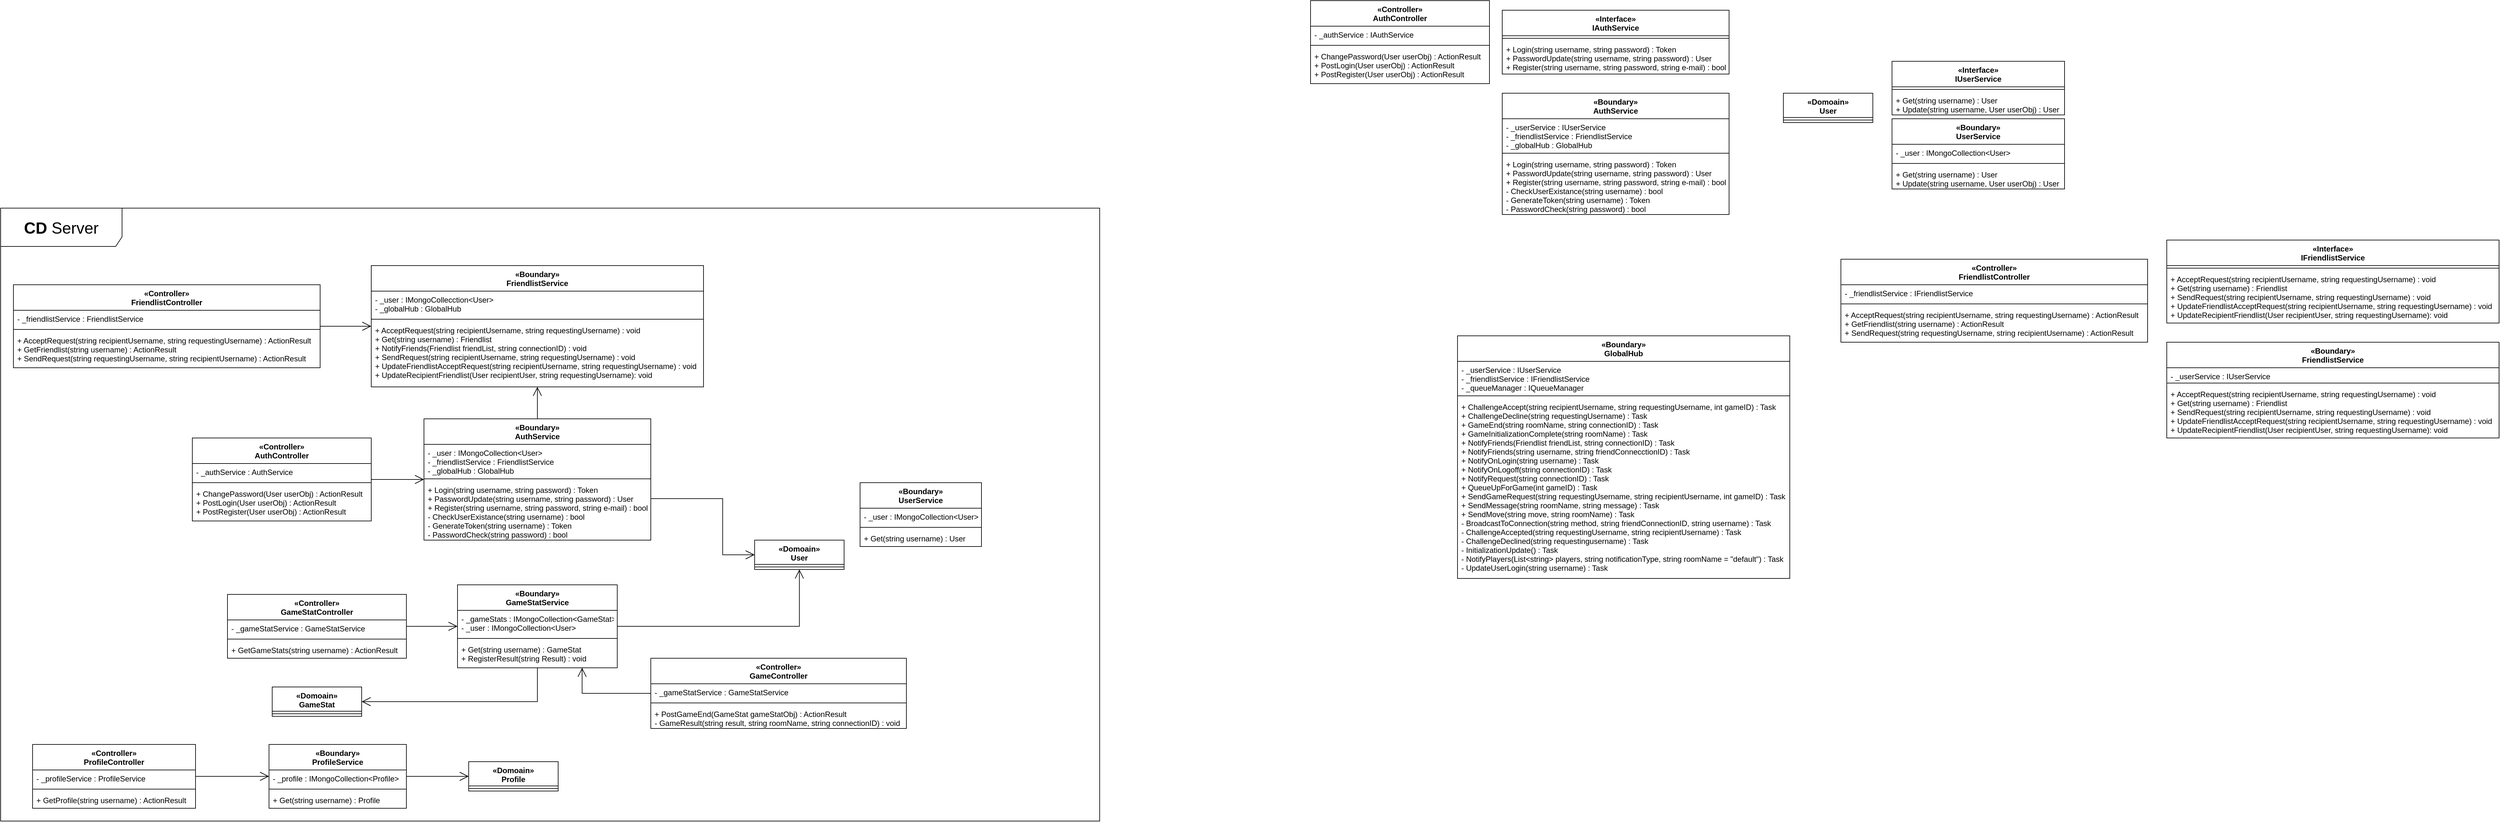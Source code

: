 <mxfile version="14.4.3" type="device"><diagram id="aiWQKzfk-25Vb9XTwDu_" name="Page-1"><mxGraphModel dx="1673" dy="2183" grid="1" gridSize="10" guides="1" tooltips="1" connect="1" arrows="1" fold="1" page="1" pageScale="1" pageWidth="827" pageHeight="1169" math="0" shadow="0"><root><mxCell id="0"/><mxCell id="1" parent="0"/><mxCell id="Wama-zMKE1m4qiWnkAwB-156" value="&lt;font style=&quot;font-size: 25px&quot;&gt;&lt;b&gt;CD&lt;/b&gt;&amp;nbsp;Server&lt;/font&gt;" style="shape=umlFrame;whiteSpace=wrap;html=1;width=190;height=60;" parent="1" vertex="1"><mxGeometry width="1720" height="960" as="geometry"/></mxCell><mxCell id="Wama-zMKE1m4qiWnkAwB-43" value="«Boundary»&#10;GameStatService" style="swimlane;fontStyle=1;align=center;verticalAlign=top;childLayout=stackLayout;horizontal=1;startSize=40;horizontalStack=0;resizeParent=1;resizeParentMax=0;resizeLast=0;collapsible=1;marginBottom=0;" parent="1" vertex="1"><mxGeometry x="715" y="590" width="250" height="130" as="geometry"/></mxCell><mxCell id="Wama-zMKE1m4qiWnkAwB-44" value="- _gameStats : IMongoCollection&lt;GameStat&gt; &#10;- _user : IMongoCollection&lt;User&gt;" style="text;strokeColor=none;fillColor=none;align=left;verticalAlign=top;spacingLeft=4;spacingRight=4;overflow=hidden;rotatable=0;points=[[0,0.5],[1,0.5]];portConstraint=eastwest;" parent="Wama-zMKE1m4qiWnkAwB-43" vertex="1"><mxGeometry y="40" width="250" height="40" as="geometry"/></mxCell><mxCell id="Wama-zMKE1m4qiWnkAwB-45" value="" style="line;strokeWidth=1;fillColor=none;align=left;verticalAlign=middle;spacingTop=-1;spacingLeft=3;spacingRight=3;rotatable=0;labelPosition=right;points=[];portConstraint=eastwest;" parent="Wama-zMKE1m4qiWnkAwB-43" vertex="1"><mxGeometry y="80" width="250" height="8" as="geometry"/></mxCell><mxCell id="Wama-zMKE1m4qiWnkAwB-46" value="+ Get(string username) : GameStat&#10;+ RegisterResult(string Result) : void" style="text;strokeColor=none;fillColor=none;align=left;verticalAlign=top;spacingLeft=4;spacingRight=4;overflow=hidden;rotatable=0;points=[[0,0.5],[1,0.5]];portConstraint=eastwest;" parent="Wama-zMKE1m4qiWnkAwB-43" vertex="1"><mxGeometry y="88" width="250" height="42" as="geometry"/></mxCell><mxCell id="Wama-zMKE1m4qiWnkAwB-31" value="«Boundary»&#10;AuthService" style="swimlane;fontStyle=1;align=center;verticalAlign=top;childLayout=stackLayout;horizontal=1;startSize=40;horizontalStack=0;resizeParent=1;resizeParentMax=0;resizeLast=0;collapsible=1;marginBottom=0;" parent="1" vertex="1"><mxGeometry x="662.5" y="330" width="355" height="190" as="geometry"/></mxCell><mxCell id="Wama-zMKE1m4qiWnkAwB-32" value="- _user : IMongoCollection&lt;User&gt; &#10;- _friendlistService : FriendlistService&#10;- _globalHub : GlobalHub" style="text;strokeColor=none;fillColor=none;align=left;verticalAlign=top;spacingLeft=4;spacingRight=4;overflow=hidden;rotatable=0;points=[[0,0.5],[1,0.5]];portConstraint=eastwest;" parent="Wama-zMKE1m4qiWnkAwB-31" vertex="1"><mxGeometry y="40" width="355" height="50" as="geometry"/></mxCell><mxCell id="Wama-zMKE1m4qiWnkAwB-33" value="" style="line;strokeWidth=1;fillColor=none;align=left;verticalAlign=middle;spacingTop=-1;spacingLeft=3;spacingRight=3;rotatable=0;labelPosition=right;points=[];portConstraint=eastwest;" parent="Wama-zMKE1m4qiWnkAwB-31" vertex="1"><mxGeometry y="90" width="355" height="8" as="geometry"/></mxCell><mxCell id="Wama-zMKE1m4qiWnkAwB-34" value="+ Login(string username, string password) : Token&#10;+ PasswordUpdate(string username, string password) : User&#10;+ Register(string username, string password, string e-mail) : bool&#10;- CheckUserExistance(string username) : bool&#10;- GenerateToken(string username) : Token&#10;- PasswordCheck(string password) : bool" style="text;strokeColor=none;fillColor=none;align=left;verticalAlign=top;spacingLeft=4;spacingRight=4;overflow=hidden;rotatable=0;points=[[0,0.5],[1,0.5]];portConstraint=eastwest;" parent="Wama-zMKE1m4qiWnkAwB-31" vertex="1"><mxGeometry y="98" width="355" height="92" as="geometry"/></mxCell><mxCell id="Wama-zMKE1m4qiWnkAwB-13" style="edgeStyle=orthogonalEdgeStyle;rounded=0;orthogonalLoop=1;jettySize=auto;html=1;endSize=12;endArrow=open;endFill=0;" parent="1" source="Wama-zMKE1m4qiWnkAwB-14" target="Wama-zMKE1m4qiWnkAwB-19" edge="1"><mxGeometry relative="1" as="geometry"/></mxCell><mxCell id="Wama-zMKE1m4qiWnkAwB-14" value="«Controller»&#10;ProfileController" style="swimlane;fontStyle=1;align=center;verticalAlign=top;childLayout=stackLayout;horizontal=1;startSize=40;horizontalStack=0;resizeParent=1;resizeParentMax=0;resizeLast=0;collapsible=1;marginBottom=0;" parent="1" vertex="1"><mxGeometry x="50" y="840" width="255" height="100" as="geometry"/></mxCell><mxCell id="Wama-zMKE1m4qiWnkAwB-15" value="- _profileService : ProfileService" style="text;strokeColor=none;fillColor=none;align=left;verticalAlign=top;spacingLeft=4;spacingRight=4;overflow=hidden;rotatable=0;points=[[0,0.5],[1,0.5]];portConstraint=eastwest;" parent="Wama-zMKE1m4qiWnkAwB-14" vertex="1"><mxGeometry y="40" width="255" height="26" as="geometry"/></mxCell><mxCell id="Wama-zMKE1m4qiWnkAwB-16" value="" style="line;strokeWidth=1;fillColor=none;align=left;verticalAlign=middle;spacingTop=-1;spacingLeft=3;spacingRight=3;rotatable=0;labelPosition=right;points=[];portConstraint=eastwest;" parent="Wama-zMKE1m4qiWnkAwB-14" vertex="1"><mxGeometry y="66" width="255" height="8" as="geometry"/></mxCell><mxCell id="Wama-zMKE1m4qiWnkAwB-17" value="+ GetProfile(string username) : ActionResult" style="text;strokeColor=none;fillColor=none;align=left;verticalAlign=top;spacingLeft=4;spacingRight=4;overflow=hidden;rotatable=0;points=[[0,0.5],[1,0.5]];portConstraint=eastwest;" parent="Wama-zMKE1m4qiWnkAwB-14" vertex="1"><mxGeometry y="74" width="255" height="26" as="geometry"/></mxCell><mxCell id="Wama-zMKE1m4qiWnkAwB-18" style="edgeStyle=orthogonalEdgeStyle;rounded=0;orthogonalLoop=1;jettySize=auto;html=1;endArrow=open;endFill=0;endSize=12;" parent="1" source="Wama-zMKE1m4qiWnkAwB-19" target="Wama-zMKE1m4qiWnkAwB-23" edge="1"><mxGeometry relative="1" as="geometry"/></mxCell><mxCell id="Wama-zMKE1m4qiWnkAwB-19" value="«Boundary»&#10;ProfileService" style="swimlane;fontStyle=1;align=center;verticalAlign=top;childLayout=stackLayout;horizontal=1;startSize=40;horizontalStack=0;resizeParent=1;resizeParentMax=0;resizeLast=0;collapsible=1;marginBottom=0;" parent="1" vertex="1"><mxGeometry x="420" y="840" width="215" height="100" as="geometry"/></mxCell><mxCell id="Wama-zMKE1m4qiWnkAwB-20" value="- _profile : IMongoCollection&lt;Profile&gt; " style="text;strokeColor=none;fillColor=none;align=left;verticalAlign=top;spacingLeft=4;spacingRight=4;overflow=hidden;rotatable=0;points=[[0,0.5],[1,0.5]];portConstraint=eastwest;" parent="Wama-zMKE1m4qiWnkAwB-19" vertex="1"><mxGeometry y="40" width="215" height="26" as="geometry"/></mxCell><mxCell id="Wama-zMKE1m4qiWnkAwB-21" value="" style="line;strokeWidth=1;fillColor=none;align=left;verticalAlign=middle;spacingTop=-1;spacingLeft=3;spacingRight=3;rotatable=0;labelPosition=right;points=[];portConstraint=eastwest;" parent="Wama-zMKE1m4qiWnkAwB-19" vertex="1"><mxGeometry y="66" width="215" height="8" as="geometry"/></mxCell><mxCell id="Wama-zMKE1m4qiWnkAwB-22" value="+ Get(string username) : Profile" style="text;strokeColor=none;fillColor=none;align=left;verticalAlign=top;spacingLeft=4;spacingRight=4;overflow=hidden;rotatable=0;points=[[0,0.5],[1,0.5]];portConstraint=eastwest;" parent="Wama-zMKE1m4qiWnkAwB-19" vertex="1"><mxGeometry y="74" width="215" height="26" as="geometry"/></mxCell><mxCell id="Wama-zMKE1m4qiWnkAwB-23" value="«Domoain»&#10;Profile" style="swimlane;fontStyle=1;align=center;verticalAlign=top;childLayout=stackLayout;horizontal=1;startSize=38;horizontalStack=0;resizeParent=1;resizeParentMax=0;resizeLast=0;collapsible=1;marginBottom=0;" parent="1" vertex="1"><mxGeometry x="732.5" y="867" width="140" height="46" as="geometry"/></mxCell><mxCell id="Wama-zMKE1m4qiWnkAwB-24" value="" style="line;strokeWidth=1;fillColor=none;align=left;verticalAlign=middle;spacingTop=-1;spacingLeft=3;spacingRight=3;rotatable=0;labelPosition=right;points=[];portConstraint=eastwest;" parent="Wama-zMKE1m4qiWnkAwB-23" vertex="1"><mxGeometry y="38" width="140" height="8" as="geometry"/></mxCell><mxCell id="Wama-zMKE1m4qiWnkAwB-25" style="edgeStyle=orthogonalEdgeStyle;rounded=0;orthogonalLoop=1;jettySize=auto;html=1;endSize=12;endArrow=open;endFill=0;" parent="1" source="Wama-zMKE1m4qiWnkAwB-26" target="Wama-zMKE1m4qiWnkAwB-31" edge="1"><mxGeometry relative="1" as="geometry"/></mxCell><mxCell id="Wama-zMKE1m4qiWnkAwB-26" value="«Controller»&#10;AuthController" style="swimlane;fontStyle=1;align=center;verticalAlign=top;childLayout=stackLayout;horizontal=1;startSize=40;horizontalStack=0;resizeParent=1;resizeParentMax=0;resizeLast=0;collapsible=1;marginBottom=0;" parent="1" vertex="1"><mxGeometry x="300" y="360" width="280" height="130" as="geometry"/></mxCell><mxCell id="Wama-zMKE1m4qiWnkAwB-27" value="- _authService : AuthService" style="text;strokeColor=none;fillColor=none;align=left;verticalAlign=top;spacingLeft=4;spacingRight=4;overflow=hidden;rotatable=0;points=[[0,0.5],[1,0.5]];portConstraint=eastwest;" parent="Wama-zMKE1m4qiWnkAwB-26" vertex="1"><mxGeometry y="40" width="280" height="26" as="geometry"/></mxCell><mxCell id="Wama-zMKE1m4qiWnkAwB-28" value="" style="line;strokeWidth=1;fillColor=none;align=left;verticalAlign=middle;spacingTop=-1;spacingLeft=3;spacingRight=3;rotatable=0;labelPosition=right;points=[];portConstraint=eastwest;" parent="Wama-zMKE1m4qiWnkAwB-26" vertex="1"><mxGeometry y="66" width="280" height="8" as="geometry"/></mxCell><mxCell id="Wama-zMKE1m4qiWnkAwB-29" value="+ ChangePassword(User userObj) : ActionResult&#10;+ PostLogin(User userObj) : ActionResult&#10;+ PostRegister(User userObj) : ActionResult" style="text;strokeColor=none;fillColor=none;align=left;verticalAlign=top;spacingLeft=4;spacingRight=4;overflow=hidden;rotatable=0;points=[[0,0.5],[1,0.5]];portConstraint=eastwest;" parent="Wama-zMKE1m4qiWnkAwB-26" vertex="1"><mxGeometry y="74" width="280" height="56" as="geometry"/></mxCell><mxCell id="Wama-zMKE1m4qiWnkAwB-30" style="edgeStyle=orthogonalEdgeStyle;rounded=0;orthogonalLoop=1;jettySize=auto;html=1;endArrow=open;endFill=0;endSize=12;" parent="1" source="Wama-zMKE1m4qiWnkAwB-31" target="Wama-zMKE1m4qiWnkAwB-35" edge="1"><mxGeometry relative="1" as="geometry"><Array as="points"><mxPoint x="1130" y="455"/><mxPoint x="1130" y="543"/></Array></mxGeometry></mxCell><mxCell id="Wama-zMKE1m4qiWnkAwB-152" style="edgeStyle=orthogonalEdgeStyle;rounded=0;orthogonalLoop=1;jettySize=auto;html=1;endArrow=open;endFill=0;endSize=12;" parent="1" source="Wama-zMKE1m4qiWnkAwB-31" target="Wama-zMKE1m4qiWnkAwB-148" edge="1"><mxGeometry relative="1" as="geometry"/></mxCell><mxCell id="Wama-zMKE1m4qiWnkAwB-35" value="«Domoain»&#10;User" style="swimlane;fontStyle=1;align=center;verticalAlign=top;childLayout=stackLayout;horizontal=1;startSize=38;horizontalStack=0;resizeParent=1;resizeParentMax=0;resizeLast=0;collapsible=1;marginBottom=0;" parent="1" vertex="1"><mxGeometry x="1180" y="520" width="140" height="46" as="geometry"/></mxCell><mxCell id="Wama-zMKE1m4qiWnkAwB-36" value="" style="line;strokeWidth=1;fillColor=none;align=left;verticalAlign=middle;spacingTop=-1;spacingLeft=3;spacingRight=3;rotatable=0;labelPosition=right;points=[];portConstraint=eastwest;" parent="Wama-zMKE1m4qiWnkAwB-35" vertex="1"><mxGeometry y="38" width="140" height="8" as="geometry"/></mxCell><mxCell id="Wama-zMKE1m4qiWnkAwB-37" style="edgeStyle=orthogonalEdgeStyle;rounded=0;orthogonalLoop=1;jettySize=auto;html=1;endSize=12;endArrow=open;endFill=0;" parent="1" source="Wama-zMKE1m4qiWnkAwB-38" target="Wama-zMKE1m4qiWnkAwB-43" edge="1"><mxGeometry relative="1" as="geometry"/></mxCell><mxCell id="Wama-zMKE1m4qiWnkAwB-38" value="«Controller»&#10;GameStatController" style="swimlane;fontStyle=1;align=center;verticalAlign=top;childLayout=stackLayout;horizontal=1;startSize=40;horizontalStack=0;resizeParent=1;resizeParentMax=0;resizeLast=0;collapsible=1;marginBottom=0;" parent="1" vertex="1"><mxGeometry x="355" y="605" width="280" height="100" as="geometry"/></mxCell><mxCell id="Wama-zMKE1m4qiWnkAwB-39" value="- _gameStatService : GameStatService" style="text;strokeColor=none;fillColor=none;align=left;verticalAlign=top;spacingLeft=4;spacingRight=4;overflow=hidden;rotatable=0;points=[[0,0.5],[1,0.5]];portConstraint=eastwest;" parent="Wama-zMKE1m4qiWnkAwB-38" vertex="1"><mxGeometry y="40" width="280" height="26" as="geometry"/></mxCell><mxCell id="Wama-zMKE1m4qiWnkAwB-40" value="" style="line;strokeWidth=1;fillColor=none;align=left;verticalAlign=middle;spacingTop=-1;spacingLeft=3;spacingRight=3;rotatable=0;labelPosition=right;points=[];portConstraint=eastwest;" parent="Wama-zMKE1m4qiWnkAwB-38" vertex="1"><mxGeometry y="66" width="280" height="8" as="geometry"/></mxCell><mxCell id="Wama-zMKE1m4qiWnkAwB-41" value="+ GetGameStats(string username) : ActionResult" style="text;strokeColor=none;fillColor=none;align=left;verticalAlign=top;spacingLeft=4;spacingRight=4;overflow=hidden;rotatable=0;points=[[0,0.5],[1,0.5]];portConstraint=eastwest;" parent="Wama-zMKE1m4qiWnkAwB-38" vertex="1"><mxGeometry y="74" width="280" height="26" as="geometry"/></mxCell><mxCell id="Wama-zMKE1m4qiWnkAwB-42" style="edgeStyle=orthogonalEdgeStyle;rounded=0;orthogonalLoop=1;jettySize=auto;html=1;endArrow=open;endFill=0;endSize=12;entryX=1;entryY=0.5;entryDx=0;entryDy=0;" parent="1" source="Wama-zMKE1m4qiWnkAwB-43" target="Wama-zMKE1m4qiWnkAwB-47" edge="1"><mxGeometry relative="1" as="geometry"><Array as="points"><mxPoint x="840" y="773"/></Array></mxGeometry></mxCell><mxCell id="Wama-zMKE1m4qiWnkAwB-154" style="edgeStyle=orthogonalEdgeStyle;rounded=0;orthogonalLoop=1;jettySize=auto;html=1;endArrow=open;endFill=0;endSize=12;" parent="1" source="Wama-zMKE1m4qiWnkAwB-43" target="Wama-zMKE1m4qiWnkAwB-35" edge="1"><mxGeometry relative="1" as="geometry"/></mxCell><mxCell id="Wama-zMKE1m4qiWnkAwB-47" value="«Domoain»&#10;GameStat" style="swimlane;fontStyle=1;align=center;verticalAlign=top;childLayout=stackLayout;horizontal=1;startSize=38;horizontalStack=0;resizeParent=1;resizeParentMax=0;resizeLast=0;collapsible=1;marginBottom=0;" parent="1" vertex="1"><mxGeometry x="425" y="750" width="140" height="46" as="geometry"/></mxCell><mxCell id="Wama-zMKE1m4qiWnkAwB-48" value="" style="line;strokeWidth=1;fillColor=none;align=left;verticalAlign=middle;spacingTop=-1;spacingLeft=3;spacingRight=3;rotatable=0;labelPosition=right;points=[];portConstraint=eastwest;" parent="Wama-zMKE1m4qiWnkAwB-47" vertex="1"><mxGeometry y="38" width="140" height="8" as="geometry"/></mxCell><mxCell id="Wama-zMKE1m4qiWnkAwB-80" value="«Boundary»&#10;GlobalHub" style="swimlane;fontStyle=1;align=center;verticalAlign=top;childLayout=stackLayout;horizontal=1;startSize=40;horizontalStack=0;resizeParent=1;resizeParentMax=0;resizeLast=0;collapsible=1;marginBottom=0;" parent="1" vertex="1"><mxGeometry x="2280" y="200" width="520" height="380" as="geometry"/></mxCell><mxCell id="Wama-zMKE1m4qiWnkAwB-81" value="- _userService : IUserService&#10;- _friendlistService : IFriendlistService&#10;- _queueManager : IQueueManager" style="text;strokeColor=none;fillColor=none;align=left;verticalAlign=top;spacingLeft=4;spacingRight=4;overflow=hidden;rotatable=0;points=[[0,0.5],[1,0.5]];portConstraint=eastwest;" parent="Wama-zMKE1m4qiWnkAwB-80" vertex="1"><mxGeometry y="40" width="520" height="50" as="geometry"/></mxCell><mxCell id="Wama-zMKE1m4qiWnkAwB-82" value="" style="line;strokeWidth=1;fillColor=none;align=left;verticalAlign=middle;spacingTop=-1;spacingLeft=3;spacingRight=3;rotatable=0;labelPosition=right;points=[];portConstraint=eastwest;" parent="Wama-zMKE1m4qiWnkAwB-80" vertex="1"><mxGeometry y="90" width="520" height="8" as="geometry"/></mxCell><mxCell id="Wama-zMKE1m4qiWnkAwB-83" value="+ ChallengeAccept(string recipientUsername, string requestingUsername, int gameID) : Task&#10;+ ChallengeDecline(string requestingUsername) : Task&#10;+ GameEnd(string roomName, string connectionID) : Task&#10;+ GameInitializationComplete(string roomName) : Task&#10;+ NotifyFriends(Friendlist friendList, string connectionID) : Task&#10;+ NotifyFriends(string username, string friendConnecctionID) : Task&#10;+ NotifyOnLogin(string username) : Task&#10;+ NotifyOnLogoff(string connectionID) : Task&#10;+ NotifyRequest(string connectionID) : Task&#10;+ QueueUpForGame(int gameID) : Task&#10;+ SendGameRequest(string requestingUsername, string recipientUsername, int gameID) : Task&#10;+ SendMessage(string roomName, string message) : Task&#10;+ SendMove(string move, string roomName) : Task&#10;- BroadcastToConnection(string method, string friendConnectionID, string username) : Task&#10;- ChallengeAccepted(string requestingUsername, string recipientUsername) : Task&#10;- ChallengeDeclined(string requestingusername) : Task&#10;- InitializationUpdate() : Task&#10;- NotifyPlayers(List&lt;string&gt; players, string notificationType, string roomName = &quot;default&quot;) : Task&#10;- UpdateUserLogin(string username) : Task" style="text;strokeColor=none;fillColor=none;align=left;verticalAlign=top;spacingLeft=4;spacingRight=4;overflow=hidden;rotatable=0;points=[[0,0.5],[1,0.5]];portConstraint=eastwest;" parent="Wama-zMKE1m4qiWnkAwB-80" vertex="1"><mxGeometry y="98" width="520" height="282" as="geometry"/></mxCell><mxCell id="Wama-zMKE1m4qiWnkAwB-84" value="«Boundary»&#10;UserService" style="swimlane;fontStyle=1;align=center;verticalAlign=top;childLayout=stackLayout;horizontal=1;startSize=40;horizontalStack=0;resizeParent=1;resizeParentMax=0;resizeLast=0;collapsible=1;marginBottom=0;" parent="1" vertex="1"><mxGeometry x="1345" y="430" width="190" height="100" as="geometry"/></mxCell><mxCell id="Wama-zMKE1m4qiWnkAwB-85" value="- _user : IMongoCollection&lt;User&gt;" style="text;strokeColor=none;fillColor=none;align=left;verticalAlign=top;spacingLeft=4;spacingRight=4;overflow=hidden;rotatable=0;points=[[0,0.5],[1,0.5]];portConstraint=eastwest;" parent="Wama-zMKE1m4qiWnkAwB-84" vertex="1"><mxGeometry y="40" width="190" height="26" as="geometry"/></mxCell><mxCell id="Wama-zMKE1m4qiWnkAwB-86" value="" style="line;strokeWidth=1;fillColor=none;align=left;verticalAlign=middle;spacingTop=-1;spacingLeft=3;spacingRight=3;rotatable=0;labelPosition=right;points=[];portConstraint=eastwest;" parent="Wama-zMKE1m4qiWnkAwB-84" vertex="1"><mxGeometry y="66" width="190" height="8" as="geometry"/></mxCell><mxCell id="Wama-zMKE1m4qiWnkAwB-87" value="+ Get(string username) : User" style="text;strokeColor=none;fillColor=none;align=left;verticalAlign=top;spacingLeft=4;spacingRight=4;overflow=hidden;rotatable=0;points=[[0,0.5],[1,0.5]];portConstraint=eastwest;" parent="Wama-zMKE1m4qiWnkAwB-84" vertex="1"><mxGeometry y="74" width="190" height="26" as="geometry"/></mxCell><mxCell id="Wama-zMKE1m4qiWnkAwB-127" style="edgeStyle=orthogonalEdgeStyle;rounded=0;orthogonalLoop=1;jettySize=auto;html=1;endArrow=open;endFill=0;endSize=12;" parent="1" source="Wama-zMKE1m4qiWnkAwB-128" target="Wama-zMKE1m4qiWnkAwB-43" edge="1"><mxGeometry relative="1" as="geometry"><Array as="points"><mxPoint x="910" y="760"/></Array></mxGeometry></mxCell><mxCell id="Wama-zMKE1m4qiWnkAwB-128" value="«Controller»&#10;GameController" style="swimlane;fontStyle=1;align=center;verticalAlign=top;childLayout=stackLayout;horizontal=1;startSize=40;horizontalStack=0;resizeParent=1;resizeParentMax=0;resizeLast=0;collapsible=1;marginBottom=0;" parent="1" vertex="1"><mxGeometry x="1017.5" y="705" width="400" height="110" as="geometry"/></mxCell><mxCell id="Wama-zMKE1m4qiWnkAwB-129" value="- _gameStatService : GameStatService" style="text;strokeColor=none;fillColor=none;align=left;verticalAlign=top;spacingLeft=4;spacingRight=4;overflow=hidden;rotatable=0;points=[[0,0.5],[1,0.5]];portConstraint=eastwest;" parent="Wama-zMKE1m4qiWnkAwB-128" vertex="1"><mxGeometry y="40" width="400" height="26" as="geometry"/></mxCell><mxCell id="Wama-zMKE1m4qiWnkAwB-130" value="" style="line;strokeWidth=1;fillColor=none;align=left;verticalAlign=middle;spacingTop=-1;spacingLeft=3;spacingRight=3;rotatable=0;labelPosition=right;points=[];portConstraint=eastwest;" parent="Wama-zMKE1m4qiWnkAwB-128" vertex="1"><mxGeometry y="66" width="400" height="8" as="geometry"/></mxCell><mxCell id="Wama-zMKE1m4qiWnkAwB-131" value="+ PostGameEnd(GameStat gameStatObj) : ActionResult&#10;- GameResult(string result, string roomName, string connectionID) : void" style="text;strokeColor=none;fillColor=none;align=left;verticalAlign=top;spacingLeft=4;spacingRight=4;overflow=hidden;rotatable=0;points=[[0,0.5],[1,0.5]];portConstraint=eastwest;" parent="Wama-zMKE1m4qiWnkAwB-128" vertex="1"><mxGeometry y="74" width="400" height="36" as="geometry"/></mxCell><mxCell id="Wama-zMKE1m4qiWnkAwB-142" style="edgeStyle=orthogonalEdgeStyle;rounded=0;orthogonalLoop=1;jettySize=auto;html=1;endArrow=open;endFill=0;endSize=12;" parent="1" source="Wama-zMKE1m4qiWnkAwB-143" target="Wama-zMKE1m4qiWnkAwB-148" edge="1"><mxGeometry relative="1" as="geometry"/></mxCell><mxCell id="Wama-zMKE1m4qiWnkAwB-143" value="«Controller»&#10;FriendlistController" style="swimlane;fontStyle=1;align=center;verticalAlign=top;childLayout=stackLayout;horizontal=1;startSize=40;horizontalStack=0;resizeParent=1;resizeParentMax=0;resizeLast=0;collapsible=1;marginBottom=0;" parent="1" vertex="1"><mxGeometry x="20" y="120" width="480" height="130" as="geometry"/></mxCell><mxCell id="Wama-zMKE1m4qiWnkAwB-144" value="- _friendlistService : FriendlistService" style="text;strokeColor=none;fillColor=none;align=left;verticalAlign=top;spacingLeft=4;spacingRight=4;overflow=hidden;rotatable=0;points=[[0,0.5],[1,0.5]];portConstraint=eastwest;" parent="Wama-zMKE1m4qiWnkAwB-143" vertex="1"><mxGeometry y="40" width="480" height="26" as="geometry"/></mxCell><mxCell id="Wama-zMKE1m4qiWnkAwB-145" value="" style="line;strokeWidth=1;fillColor=none;align=left;verticalAlign=middle;spacingTop=-1;spacingLeft=3;spacingRight=3;rotatable=0;labelPosition=right;points=[];portConstraint=eastwest;" parent="Wama-zMKE1m4qiWnkAwB-143" vertex="1"><mxGeometry y="66" width="480" height="8" as="geometry"/></mxCell><mxCell id="Wama-zMKE1m4qiWnkAwB-146" value="+ AcceptRequest(string recipientUsername, string requestingUsername) : ActionResult&#10;+ GetFriendlist(string username) : ActionResult&#10;+ SendRequest(string requestingUsername, string recipientUsername) : ActionResult" style="text;strokeColor=none;fillColor=none;align=left;verticalAlign=top;spacingLeft=4;spacingRight=4;overflow=hidden;rotatable=0;points=[[0,0.5],[1,0.5]];portConstraint=eastwest;" parent="Wama-zMKE1m4qiWnkAwB-143" vertex="1"><mxGeometry y="74" width="480" height="56" as="geometry"/></mxCell><mxCell id="Wama-zMKE1m4qiWnkAwB-148" value="«Boundary»&#10;FriendlistService" style="swimlane;fontStyle=1;align=center;verticalAlign=top;childLayout=stackLayout;horizontal=1;startSize=40;horizontalStack=0;resizeParent=1;resizeParentMax=0;resizeLast=0;collapsible=1;marginBottom=0;" parent="1" vertex="1"><mxGeometry x="580" y="90" width="520" height="190" as="geometry"/></mxCell><mxCell id="Wama-zMKE1m4qiWnkAwB-149" value="- _user : IMongoCollecction&lt;User&gt;&#10;- _globalHub : GlobalHub" style="text;strokeColor=none;fillColor=none;align=left;verticalAlign=top;spacingLeft=4;spacingRight=4;overflow=hidden;rotatable=0;points=[[0,0.5],[1,0.5]];portConstraint=eastwest;" parent="Wama-zMKE1m4qiWnkAwB-148" vertex="1"><mxGeometry y="40" width="520" height="40" as="geometry"/></mxCell><mxCell id="Wama-zMKE1m4qiWnkAwB-150" value="" style="line;strokeWidth=1;fillColor=none;align=left;verticalAlign=middle;spacingTop=-1;spacingLeft=3;spacingRight=3;rotatable=0;labelPosition=right;points=[];portConstraint=eastwest;" parent="Wama-zMKE1m4qiWnkAwB-148" vertex="1"><mxGeometry y="80" width="520" height="8" as="geometry"/></mxCell><mxCell id="Wama-zMKE1m4qiWnkAwB-151" value="+ AcceptRequest(string recipientUsername, string requestingUsername) : void&#10;+ Get(string username) : Friendlist&#10;+ NotifyFriends(Friendlist friendList, string connectionID) : void&#10;+ SendRequest(string recipientUsername, string requestingUsername) : void&#10;+ UpdateFriendlistAcceptRequest(string recipientUsername, string requestingUsername) : void&#10;+ UpdateRecipientFriendlist(User recipientUser, string requestingUsername): void" style="text;strokeColor=none;fillColor=none;align=left;verticalAlign=top;spacingLeft=4;spacingRight=4;overflow=hidden;rotatable=0;points=[[0,0.5],[1,0.5]];portConstraint=eastwest;" parent="Wama-zMKE1m4qiWnkAwB-148" vertex="1"><mxGeometry y="88" width="520" height="102" as="geometry"/></mxCell><mxCell id="_JGql8jJRv3LMTrMh0BD-1" value="«Controller»&#10;AuthController" style="swimlane;fontStyle=1;align=center;verticalAlign=top;childLayout=stackLayout;horizontal=1;startSize=40;horizontalStack=0;resizeParent=1;resizeParentMax=0;resizeLast=0;collapsible=1;marginBottom=0;" vertex="1" parent="1"><mxGeometry x="2050" y="-325" width="280" height="130" as="geometry"/></mxCell><mxCell id="_JGql8jJRv3LMTrMh0BD-2" value="- _authService : IAuthService" style="text;strokeColor=none;fillColor=none;align=left;verticalAlign=top;spacingLeft=4;spacingRight=4;overflow=hidden;rotatable=0;points=[[0,0.5],[1,0.5]];portConstraint=eastwest;" vertex="1" parent="_JGql8jJRv3LMTrMh0BD-1"><mxGeometry y="40" width="280" height="26" as="geometry"/></mxCell><mxCell id="_JGql8jJRv3LMTrMh0BD-3" value="" style="line;strokeWidth=1;fillColor=none;align=left;verticalAlign=middle;spacingTop=-1;spacingLeft=3;spacingRight=3;rotatable=0;labelPosition=right;points=[];portConstraint=eastwest;" vertex="1" parent="_JGql8jJRv3LMTrMh0BD-1"><mxGeometry y="66" width="280" height="8" as="geometry"/></mxCell><mxCell id="_JGql8jJRv3LMTrMh0BD-4" value="+ ChangePassword(User userObj) : ActionResult&#10;+ PostLogin(User userObj) : ActionResult&#10;+ PostRegister(User userObj) : ActionResult" style="text;strokeColor=none;fillColor=none;align=left;verticalAlign=top;spacingLeft=4;spacingRight=4;overflow=hidden;rotatable=0;points=[[0,0.5],[1,0.5]];portConstraint=eastwest;" vertex="1" parent="_JGql8jJRv3LMTrMh0BD-1"><mxGeometry y="74" width="280" height="56" as="geometry"/></mxCell><mxCell id="_JGql8jJRv3LMTrMh0BD-5" value="«Boundary»&#10;AuthService" style="swimlane;fontStyle=1;align=center;verticalAlign=top;childLayout=stackLayout;horizontal=1;startSize=40;horizontalStack=0;resizeParent=1;resizeParentMax=0;resizeLast=0;collapsible=1;marginBottom=0;" vertex="1" parent="1"><mxGeometry x="2350" y="-180" width="355" height="190" as="geometry"/></mxCell><mxCell id="_JGql8jJRv3LMTrMh0BD-6" value="- _userService : IUserService &#10;- _friendlistService : FriendlistService&#10;- _globalHub : GlobalHub" style="text;strokeColor=none;fillColor=none;align=left;verticalAlign=top;spacingLeft=4;spacingRight=4;overflow=hidden;rotatable=0;points=[[0,0.5],[1,0.5]];portConstraint=eastwest;" vertex="1" parent="_JGql8jJRv3LMTrMh0BD-5"><mxGeometry y="40" width="355" height="50" as="geometry"/></mxCell><mxCell id="_JGql8jJRv3LMTrMh0BD-7" value="" style="line;strokeWidth=1;fillColor=none;align=left;verticalAlign=middle;spacingTop=-1;spacingLeft=3;spacingRight=3;rotatable=0;labelPosition=right;points=[];portConstraint=eastwest;" vertex="1" parent="_JGql8jJRv3LMTrMh0BD-5"><mxGeometry y="90" width="355" height="8" as="geometry"/></mxCell><mxCell id="_JGql8jJRv3LMTrMh0BD-8" value="+ Login(string username, string password) : Token&#10;+ PasswordUpdate(string username, string password) : User&#10;+ Register(string username, string password, string e-mail) : bool&#10;- CheckUserExistance(string username) : bool&#10;- GenerateToken(string username) : Token&#10;- PasswordCheck(string password) : bool" style="text;strokeColor=none;fillColor=none;align=left;verticalAlign=top;spacingLeft=4;spacingRight=4;overflow=hidden;rotatable=0;points=[[0,0.5],[1,0.5]];portConstraint=eastwest;" vertex="1" parent="_JGql8jJRv3LMTrMh0BD-5"><mxGeometry y="98" width="355" height="92" as="geometry"/></mxCell><mxCell id="_JGql8jJRv3LMTrMh0BD-9" value="«Interface»&#10;IAuthService" style="swimlane;fontStyle=1;align=center;verticalAlign=top;childLayout=stackLayout;horizontal=1;startSize=40;horizontalStack=0;resizeParent=1;resizeParentMax=0;resizeLast=0;collapsible=1;marginBottom=0;" vertex="1" parent="1"><mxGeometry x="2350" y="-310" width="355" height="100" as="geometry"/></mxCell><mxCell id="_JGql8jJRv3LMTrMh0BD-11" value="" style="line;strokeWidth=1;fillColor=none;align=left;verticalAlign=middle;spacingTop=-1;spacingLeft=3;spacingRight=3;rotatable=0;labelPosition=right;points=[];portConstraint=eastwest;" vertex="1" parent="_JGql8jJRv3LMTrMh0BD-9"><mxGeometry y="40" width="355" height="8" as="geometry"/></mxCell><mxCell id="_JGql8jJRv3LMTrMh0BD-12" value="+ Login(string username, string password) : Token&#10;+ PasswordUpdate(string username, string password) : User&#10;+ Register(string username, string password, string e-mail) : bool" style="text;strokeColor=none;fillColor=none;align=left;verticalAlign=top;spacingLeft=4;spacingRight=4;overflow=hidden;rotatable=0;points=[[0,0.5],[1,0.5]];portConstraint=eastwest;" vertex="1" parent="_JGql8jJRv3LMTrMh0BD-9"><mxGeometry y="48" width="355" height="52" as="geometry"/></mxCell><mxCell id="_JGql8jJRv3LMTrMh0BD-13" value="«Domoain»&#10;User" style="swimlane;fontStyle=1;align=center;verticalAlign=top;childLayout=stackLayout;horizontal=1;startSize=38;horizontalStack=0;resizeParent=1;resizeParentMax=0;resizeLast=0;collapsible=1;marginBottom=0;" vertex="1" parent="1"><mxGeometry x="2790" y="-180" width="140" height="46" as="geometry"/></mxCell><mxCell id="_JGql8jJRv3LMTrMh0BD-14" value="" style="line;strokeWidth=1;fillColor=none;align=left;verticalAlign=middle;spacingTop=-1;spacingLeft=3;spacingRight=3;rotatable=0;labelPosition=right;points=[];portConstraint=eastwest;" vertex="1" parent="_JGql8jJRv3LMTrMh0BD-13"><mxGeometry y="38" width="140" height="8" as="geometry"/></mxCell><mxCell id="_JGql8jJRv3LMTrMh0BD-15" value="«Boundary»&#10;UserService" style="swimlane;fontStyle=1;align=center;verticalAlign=top;childLayout=stackLayout;horizontal=1;startSize=40;horizontalStack=0;resizeParent=1;resizeParentMax=0;resizeLast=0;collapsible=1;marginBottom=0;" vertex="1" parent="1"><mxGeometry x="2960" y="-140" width="270" height="110" as="geometry"/></mxCell><mxCell id="_JGql8jJRv3LMTrMh0BD-16" value="- _user : IMongoCollection&lt;User&gt;" style="text;strokeColor=none;fillColor=none;align=left;verticalAlign=top;spacingLeft=4;spacingRight=4;overflow=hidden;rotatable=0;points=[[0,0.5],[1,0.5]];portConstraint=eastwest;" vertex="1" parent="_JGql8jJRv3LMTrMh0BD-15"><mxGeometry y="40" width="270" height="26" as="geometry"/></mxCell><mxCell id="_JGql8jJRv3LMTrMh0BD-17" value="" style="line;strokeWidth=1;fillColor=none;align=left;verticalAlign=middle;spacingTop=-1;spacingLeft=3;spacingRight=3;rotatable=0;labelPosition=right;points=[];portConstraint=eastwest;" vertex="1" parent="_JGql8jJRv3LMTrMh0BD-15"><mxGeometry y="66" width="270" height="8" as="geometry"/></mxCell><mxCell id="_JGql8jJRv3LMTrMh0BD-18" value="+ Get(string username) : User&#10;+ Update(string username, User userObj) : User" style="text;strokeColor=none;fillColor=none;align=left;verticalAlign=top;spacingLeft=4;spacingRight=4;overflow=hidden;rotatable=0;points=[[0,0.5],[1,0.5]];portConstraint=eastwest;" vertex="1" parent="_JGql8jJRv3LMTrMh0BD-15"><mxGeometry y="74" width="270" height="36" as="geometry"/></mxCell><mxCell id="_JGql8jJRv3LMTrMh0BD-19" value="«Interface»&#10;IUserService" style="swimlane;fontStyle=1;align=center;verticalAlign=top;childLayout=stackLayout;horizontal=1;startSize=40;horizontalStack=0;resizeParent=1;resizeParentMax=0;resizeLast=0;collapsible=1;marginBottom=0;" vertex="1" parent="1"><mxGeometry x="2960" y="-230" width="270" height="84" as="geometry"/></mxCell><mxCell id="_JGql8jJRv3LMTrMh0BD-21" value="" style="line;strokeWidth=1;fillColor=none;align=left;verticalAlign=middle;spacingTop=-1;spacingLeft=3;spacingRight=3;rotatable=0;labelPosition=right;points=[];portConstraint=eastwest;" vertex="1" parent="_JGql8jJRv3LMTrMh0BD-19"><mxGeometry y="40" width="270" height="8" as="geometry"/></mxCell><mxCell id="_JGql8jJRv3LMTrMh0BD-22" value="+ Get(string username) : User&#10;+ Update(string username, User userObj) : User" style="text;strokeColor=none;fillColor=none;align=left;verticalAlign=top;spacingLeft=4;spacingRight=4;overflow=hidden;rotatable=0;points=[[0,0.5],[1,0.5]];portConstraint=eastwest;" vertex="1" parent="_JGql8jJRv3LMTrMh0BD-19"><mxGeometry y="48" width="270" height="36" as="geometry"/></mxCell><mxCell id="_JGql8jJRv3LMTrMh0BD-23" value="«Controller»&#10;FriendlistController" style="swimlane;fontStyle=1;align=center;verticalAlign=top;childLayout=stackLayout;horizontal=1;startSize=40;horizontalStack=0;resizeParent=1;resizeParentMax=0;resizeLast=0;collapsible=1;marginBottom=0;" vertex="1" parent="1"><mxGeometry x="2880" y="80" width="480" height="130" as="geometry"/></mxCell><mxCell id="_JGql8jJRv3LMTrMh0BD-24" value="- _friendlistService : IFriendlistService" style="text;strokeColor=none;fillColor=none;align=left;verticalAlign=top;spacingLeft=4;spacingRight=4;overflow=hidden;rotatable=0;points=[[0,0.5],[1,0.5]];portConstraint=eastwest;" vertex="1" parent="_JGql8jJRv3LMTrMh0BD-23"><mxGeometry y="40" width="480" height="26" as="geometry"/></mxCell><mxCell id="_JGql8jJRv3LMTrMh0BD-25" value="" style="line;strokeWidth=1;fillColor=none;align=left;verticalAlign=middle;spacingTop=-1;spacingLeft=3;spacingRight=3;rotatable=0;labelPosition=right;points=[];portConstraint=eastwest;" vertex="1" parent="_JGql8jJRv3LMTrMh0BD-23"><mxGeometry y="66" width="480" height="8" as="geometry"/></mxCell><mxCell id="_JGql8jJRv3LMTrMh0BD-26" value="+ AcceptRequest(string recipientUsername, string requestingUsername) : ActionResult&#10;+ GetFriendlist(string username) : ActionResult&#10;+ SendRequest(string requestingUsername, string recipientUsername) : ActionResult" style="text;strokeColor=none;fillColor=none;align=left;verticalAlign=top;spacingLeft=4;spacingRight=4;overflow=hidden;rotatable=0;points=[[0,0.5],[1,0.5]];portConstraint=eastwest;" vertex="1" parent="_JGql8jJRv3LMTrMh0BD-23"><mxGeometry y="74" width="480" height="56" as="geometry"/></mxCell><mxCell id="_JGql8jJRv3LMTrMh0BD-27" value="«Boundary»&#10;FriendlistService" style="swimlane;fontStyle=1;align=center;verticalAlign=top;childLayout=stackLayout;horizontal=1;startSize=40;horizontalStack=0;resizeParent=1;resizeParentMax=0;resizeLast=0;collapsible=1;marginBottom=0;" vertex="1" parent="1"><mxGeometry x="3390" y="210" width="520" height="150" as="geometry"/></mxCell><mxCell id="_JGql8jJRv3LMTrMh0BD-28" value="- _userService : IUserService" style="text;strokeColor=none;fillColor=none;align=left;verticalAlign=top;spacingLeft=4;spacingRight=4;overflow=hidden;rotatable=0;points=[[0,0.5],[1,0.5]];portConstraint=eastwest;" vertex="1" parent="_JGql8jJRv3LMTrMh0BD-27"><mxGeometry y="40" width="520" height="20" as="geometry"/></mxCell><mxCell id="_JGql8jJRv3LMTrMh0BD-29" value="" style="line;strokeWidth=1;fillColor=none;align=left;verticalAlign=middle;spacingTop=-1;spacingLeft=3;spacingRight=3;rotatable=0;labelPosition=right;points=[];portConstraint=eastwest;" vertex="1" parent="_JGql8jJRv3LMTrMh0BD-27"><mxGeometry y="60" width="520" height="8" as="geometry"/></mxCell><mxCell id="_JGql8jJRv3LMTrMh0BD-30" value="+ AcceptRequest(string recipientUsername, string requestingUsername) : void&#10;+ Get(string username) : Friendlist&#10;+ SendRequest(string recipientUsername, string requestingUsername) : void&#10;+ UpdateFriendlistAcceptRequest(string recipientUsername, string requestingUsername) : void&#10;+ UpdateRecipientFriendlist(User recipientUser, string requestingUsername): void" style="text;strokeColor=none;fillColor=none;align=left;verticalAlign=top;spacingLeft=4;spacingRight=4;overflow=hidden;rotatable=0;points=[[0,0.5],[1,0.5]];portConstraint=eastwest;" vertex="1" parent="_JGql8jJRv3LMTrMh0BD-27"><mxGeometry y="68" width="520" height="82" as="geometry"/></mxCell><mxCell id="_JGql8jJRv3LMTrMh0BD-31" value="«Interface»&#10;IFriendlistService" style="swimlane;fontStyle=1;align=center;verticalAlign=top;childLayout=stackLayout;horizontal=1;startSize=40;horizontalStack=0;resizeParent=1;resizeParentMax=0;resizeLast=0;collapsible=1;marginBottom=0;" vertex="1" parent="1"><mxGeometry x="3390" y="50" width="520" height="130" as="geometry"/></mxCell><mxCell id="_JGql8jJRv3LMTrMh0BD-33" value="" style="line;strokeWidth=1;fillColor=none;align=left;verticalAlign=middle;spacingTop=-1;spacingLeft=3;spacingRight=3;rotatable=0;labelPosition=right;points=[];portConstraint=eastwest;" vertex="1" parent="_JGql8jJRv3LMTrMh0BD-31"><mxGeometry y="40" width="520" height="8" as="geometry"/></mxCell><mxCell id="_JGql8jJRv3LMTrMh0BD-34" value="+ AcceptRequest(string recipientUsername, string requestingUsername) : void&#10;+ Get(string username) : Friendlist&#10;+ SendRequest(string recipientUsername, string requestingUsername) : void&#10;+ UpdateFriendlistAcceptRequest(string recipientUsername, string requestingUsername) : void&#10;+ UpdateRecipientFriendlist(User recipientUser, string requestingUsername): void" style="text;strokeColor=none;fillColor=none;align=left;verticalAlign=top;spacingLeft=4;spacingRight=4;overflow=hidden;rotatable=0;points=[[0,0.5],[1,0.5]];portConstraint=eastwest;" vertex="1" parent="_JGql8jJRv3LMTrMh0BD-31"><mxGeometry y="48" width="520" height="82" as="geometry"/></mxCell></root></mxGraphModel></diagram></mxfile>